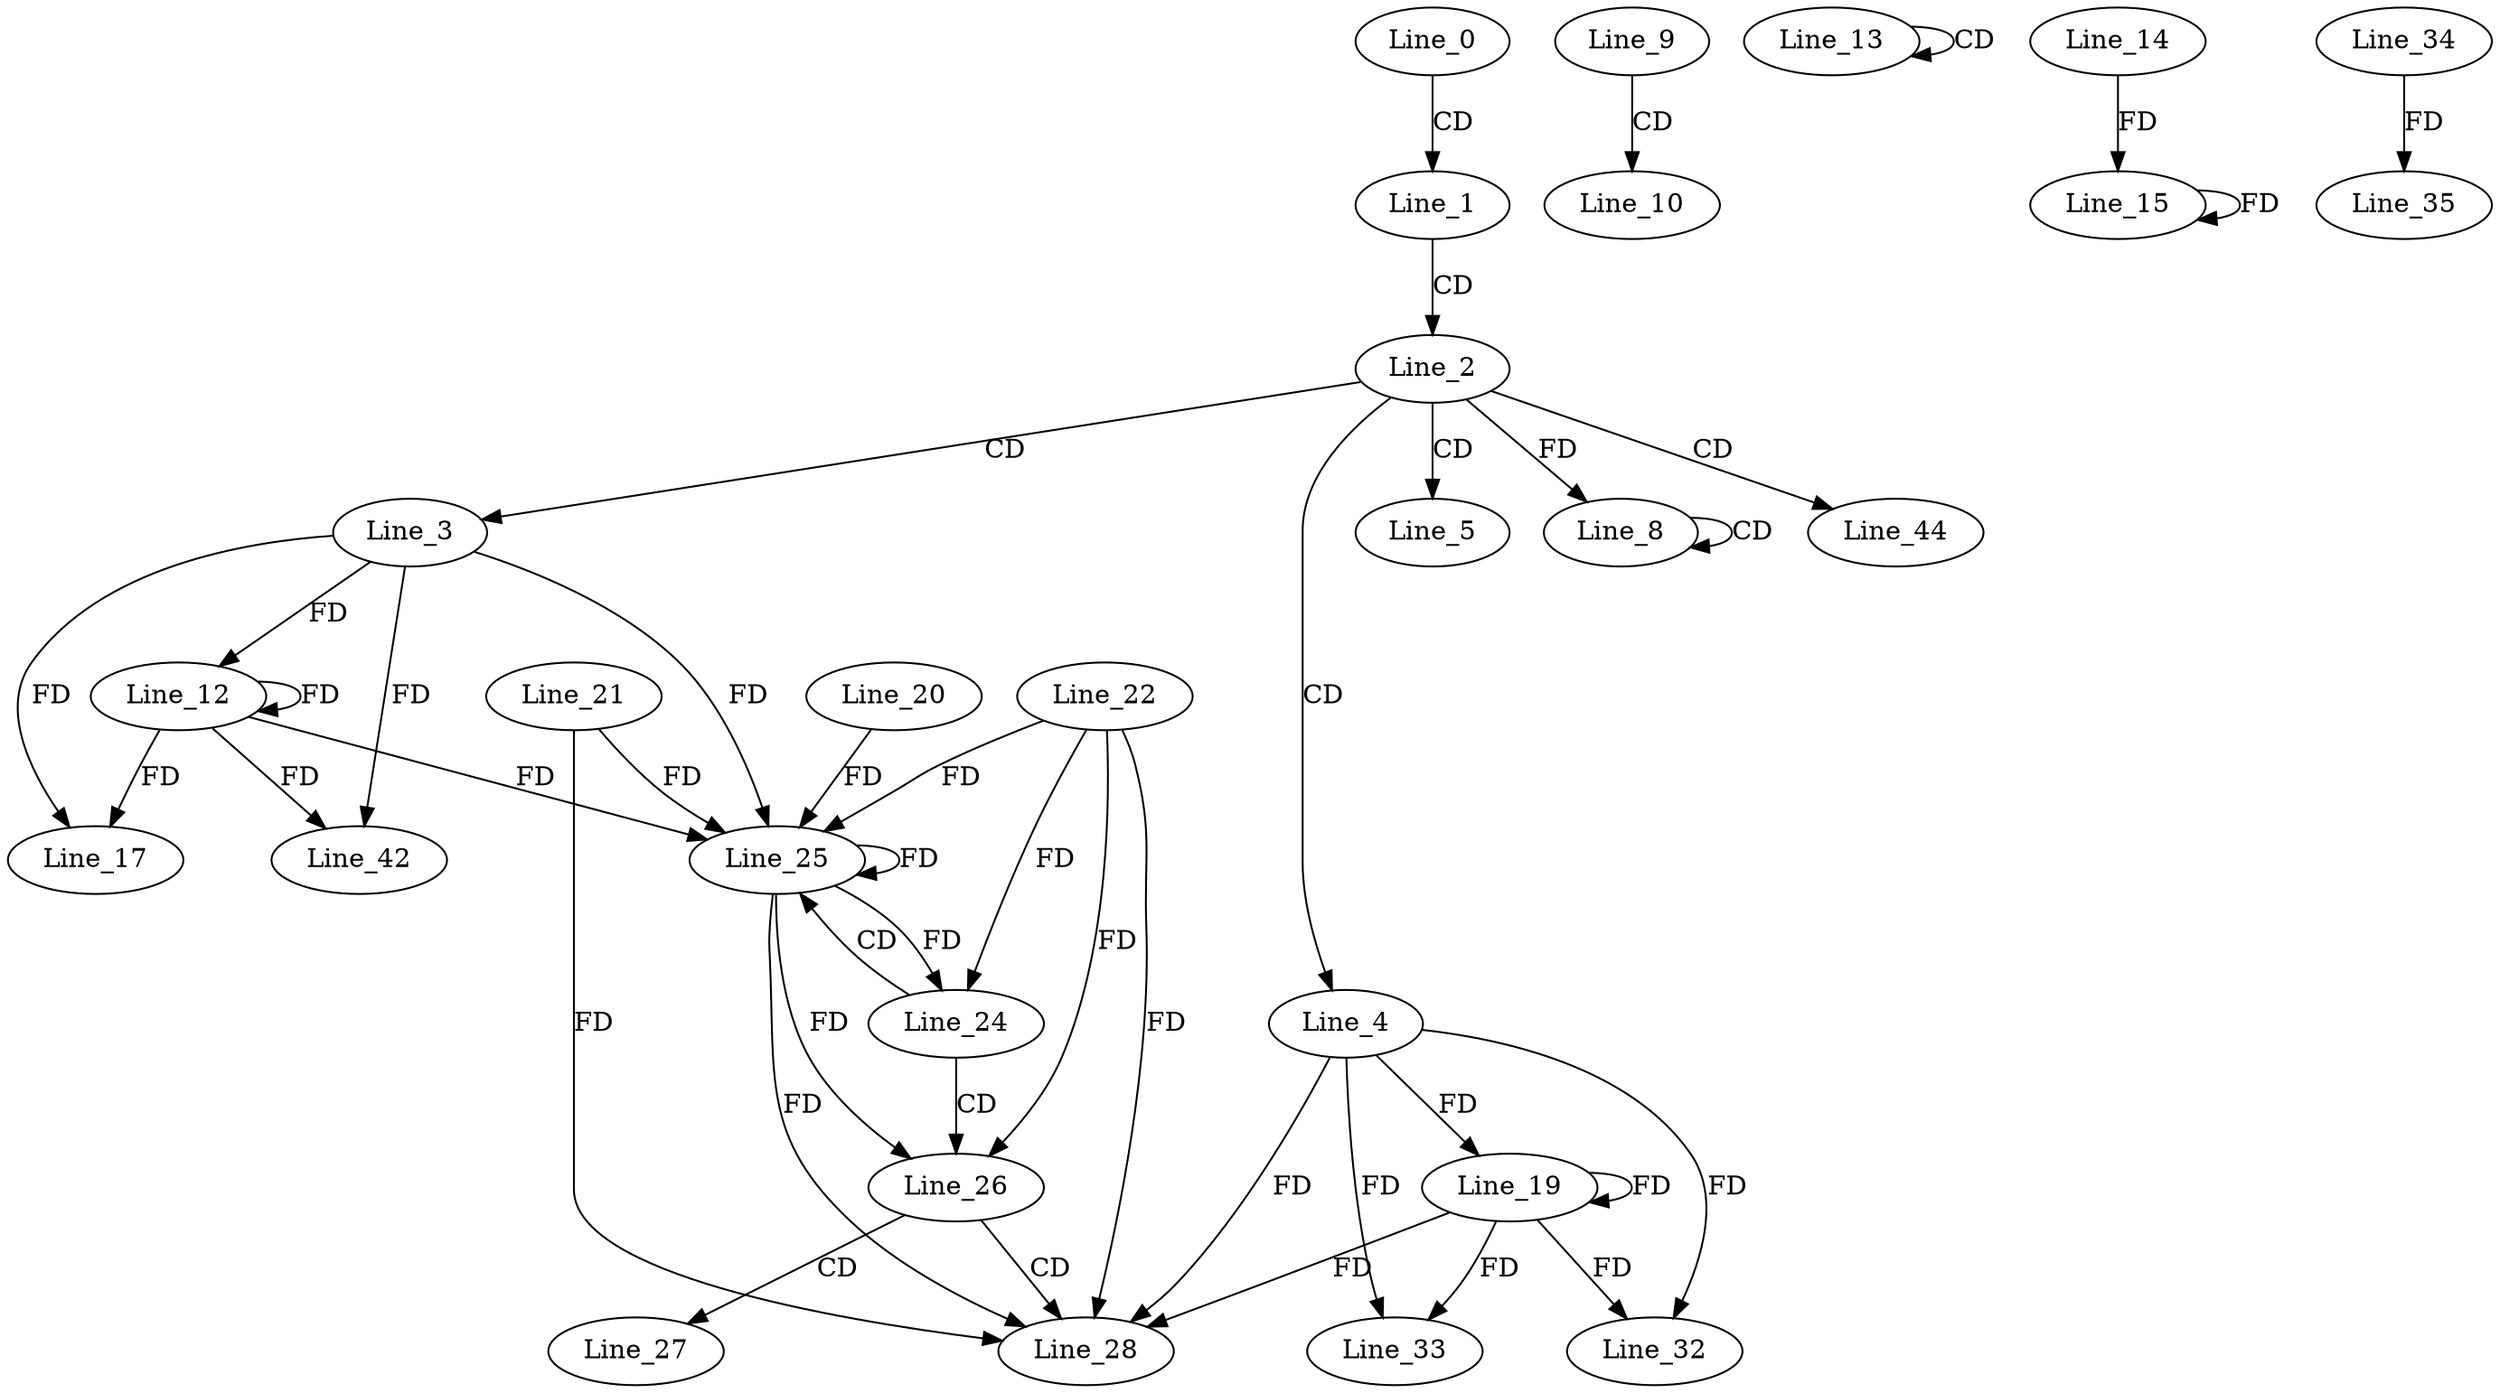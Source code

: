 digraph G {
  Line_0;
  Line_1;
  Line_2;
  Line_3;
  Line_4;
  Line_5;
  Line_8;
  Line_8;
  Line_9;
  Line_10;
  Line_12;
  Line_13;
  Line_13;
  Line_14;
  Line_15;
  Line_15;
  Line_17;
  Line_19;
  Line_22;
  Line_24;
  Line_25;
  Line_25;
  Line_21;
  Line_20;
  Line_26;
  Line_27;
  Line_28;
  Line_32;
  Line_33;
  Line_34;
  Line_35;
  Line_42;
  Line_44;
  Line_0 -> Line_1 [ label="CD" ];
  Line_1 -> Line_2 [ label="CD" ];
  Line_2 -> Line_3 [ label="CD" ];
  Line_2 -> Line_4 [ label="CD" ];
  Line_2 -> Line_5 [ label="CD" ];
  Line_8 -> Line_8 [ label="CD" ];
  Line_2 -> Line_8 [ label="FD" ];
  Line_9 -> Line_10 [ label="CD" ];
  Line_3 -> Line_12 [ label="FD" ];
  Line_12 -> Line_12 [ label="FD" ];
  Line_13 -> Line_13 [ label="CD" ];
  Line_14 -> Line_15 [ label="FD" ];
  Line_15 -> Line_15 [ label="FD" ];
  Line_3 -> Line_17 [ label="FD" ];
  Line_12 -> Line_17 [ label="FD" ];
  Line_4 -> Line_19 [ label="FD" ];
  Line_19 -> Line_19 [ label="FD" ];
  Line_22 -> Line_24 [ label="FD" ];
  Line_24 -> Line_25 [ label="CD" ];
  Line_25 -> Line_25 [ label="FD" ];
  Line_22 -> Line_25 [ label="FD" ];
  Line_3 -> Line_25 [ label="FD" ];
  Line_12 -> Line_25 [ label="FD" ];
  Line_21 -> Line_25 [ label="FD" ];
  Line_20 -> Line_25 [ label="FD" ];
  Line_24 -> Line_26 [ label="CD" ];
  Line_25 -> Line_26 [ label="FD" ];
  Line_22 -> Line_26 [ label="FD" ];
  Line_26 -> Line_27 [ label="CD" ];
  Line_26 -> Line_28 [ label="CD" ];
  Line_4 -> Line_28 [ label="FD" ];
  Line_19 -> Line_28 [ label="FD" ];
  Line_21 -> Line_28 [ label="FD" ];
  Line_25 -> Line_28 [ label="FD" ];
  Line_22 -> Line_28 [ label="FD" ];
  Line_4 -> Line_32 [ label="FD" ];
  Line_19 -> Line_32 [ label="FD" ];
  Line_4 -> Line_33 [ label="FD" ];
  Line_19 -> Line_33 [ label="FD" ];
  Line_34 -> Line_35 [ label="FD" ];
  Line_3 -> Line_42 [ label="FD" ];
  Line_12 -> Line_42 [ label="FD" ];
  Line_2 -> Line_44 [ label="CD" ];
  Line_25 -> Line_24 [ label="FD" ];
}
